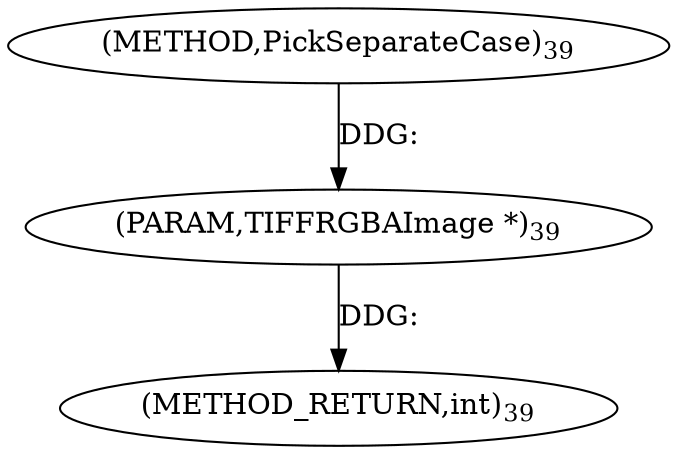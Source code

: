 digraph "PickSeparateCase" {  
"45568" [label = <(METHOD,PickSeparateCase)<SUB>39</SUB>> ]
"45570" [label = <(METHOD_RETURN,int)<SUB>39</SUB>> ]
"45569" [label = <(PARAM,TIFFRGBAImage *)<SUB>39</SUB>> ]
  "45569" -> "45570"  [ label = "DDG: "] 
  "45568" -> "45569"  [ label = "DDG: "] 
}
